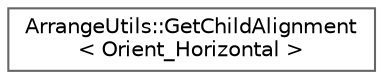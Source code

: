 digraph "Graphical Class Hierarchy"
{
 // INTERACTIVE_SVG=YES
 // LATEX_PDF_SIZE
  bgcolor="transparent";
  edge [fontname=Helvetica,fontsize=10,labelfontname=Helvetica,labelfontsize=10];
  node [fontname=Helvetica,fontsize=10,shape=box,height=0.2,width=0.4];
  rankdir="LR";
  Node0 [id="Node000000",label="ArrangeUtils::GetChildAlignment\l\< Orient_Horizontal \>",height=0.2,width=0.4,color="grey40", fillcolor="white", style="filled",URL="$d4/d4e/structArrangeUtils_1_1GetChildAlignment_3_01Orient__Horizontal_01_4.html",tooltip=" "];
}
